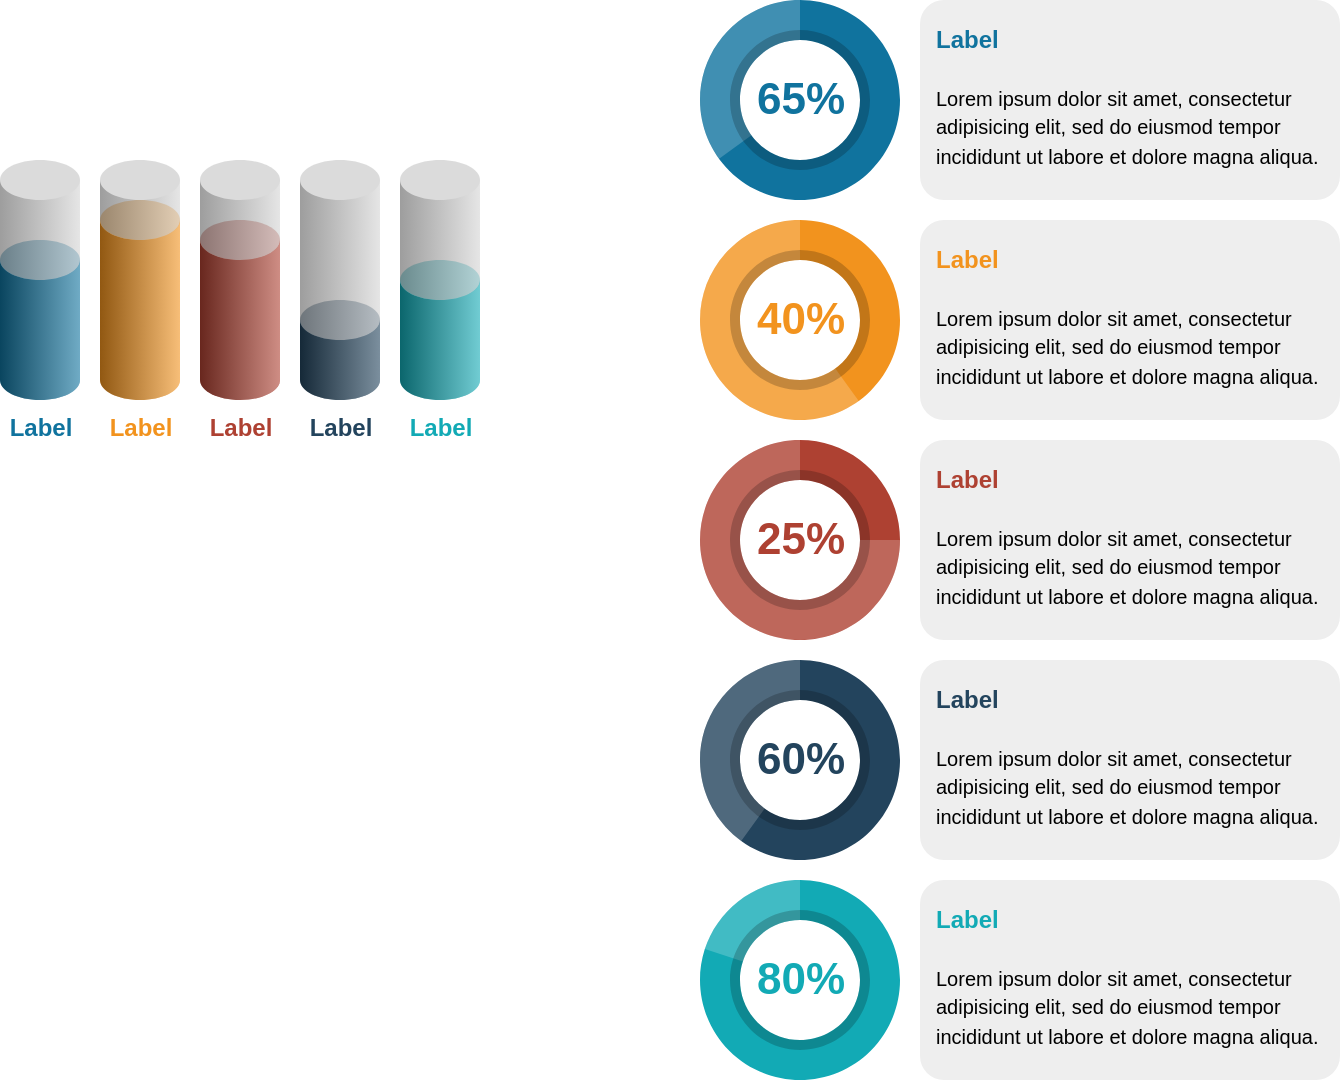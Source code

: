 <mxfile>
    <diagram id="oTvSLYo131D89A0Ls2I9" name="Page-1">
        <mxGraphModel dx="1781" dy="583" grid="1" gridSize="10" guides="1" tooltips="1" connect="1" arrows="1" fold="1" page="1" pageScale="1" pageWidth="1169" pageHeight="827" math="0" shadow="0">
            <root>
                <mxCell id="0"/>
                <mxCell id="1" parent="0"/>
                <mxCell id="2" value="Label" style="verticalLabelPosition=bottom;verticalAlign=top;html=1;shape=mxgraph.infographic.cylinder;isoAngle=15;fillColor=#10739E;strokeColor=none;fontStyle=1;fontColor=#10739E;fontSize=12;shadow=0;" vertex="1" parent="1">
                    <mxGeometry x="220" y="180" width="40" height="80" as="geometry"/>
                </mxCell>
                <mxCell id="3" value="Label" style="verticalLabelPosition=bottom;verticalAlign=top;html=1;shape=mxgraph.infographic.cylinder;isoAngle=15;fillColor=#F2931E;strokeColor=none;fontStyle=1;fontColor=#F2931E;fontSize=12;shadow=0;" vertex="1" parent="1">
                    <mxGeometry x="270" y="160" width="40" height="100" as="geometry"/>
                </mxCell>
                <mxCell id="4" value="Label" style="verticalLabelPosition=bottom;verticalAlign=top;html=1;shape=mxgraph.infographic.cylinder;isoAngle=15;fillColor=#AE4132;strokeColor=none;fontStyle=1;fontColor=#AE4132;fontSize=12;shadow=0;" vertex="1" parent="1">
                    <mxGeometry x="320" y="170" width="40" height="90" as="geometry"/>
                </mxCell>
                <mxCell id="5" value="Label" style="verticalLabelPosition=bottom;verticalAlign=top;html=1;shape=mxgraph.infographic.cylinder;isoAngle=15;fillColor=#23445D;strokeColor=none;fontStyle=1;fontColor=#23445D;fontSize=12;shadow=0;" vertex="1" parent="1">
                    <mxGeometry x="370" y="210" width="40" height="50" as="geometry"/>
                </mxCell>
                <mxCell id="6" value="Label" style="verticalLabelPosition=bottom;verticalAlign=top;html=1;shape=mxgraph.infographic.cylinder;isoAngle=15;fillColor=#12AAB5;strokeColor=none;fontStyle=1;fontColor=#12AAB5;fontSize=12;shadow=0;" vertex="1" parent="1">
                    <mxGeometry x="420" y="190" width="40" height="70" as="geometry"/>
                </mxCell>
                <mxCell id="7" value="" style="verticalLabelPosition=top;verticalAlign=bottom;html=1;shape=mxgraph.infographic.cylinder;isoAngle=15;fillColor=#CCCCCC;strokeColor=none;fontStyle=1;fontColor=#10739E;fontSize=12;shadow=0;align=left;opacity=70;" vertex="1" parent="1">
                    <mxGeometry x="220" y="140" width="40" height="60" as="geometry"/>
                </mxCell>
                <mxCell id="8" value="" style="verticalLabelPosition=top;verticalAlign=bottom;html=1;shape=mxgraph.infographic.cylinder;isoAngle=15;fillColor=#CCCCCC;strokeColor=none;fontStyle=1;fontColor=#F2931E;fontSize=12;shadow=0;align=left;opacity=70;" vertex="1" parent="1">
                    <mxGeometry x="270" y="140" width="40" height="40" as="geometry"/>
                </mxCell>
                <mxCell id="9" value="" style="verticalLabelPosition=top;verticalAlign=bottom;html=1;shape=mxgraph.infographic.cylinder;isoAngle=15;fillColor=#CCCCCC;strokeColor=none;fontStyle=1;fontColor=#AE4132;fontSize=12;shadow=0;align=left;opacity=70;" vertex="1" parent="1">
                    <mxGeometry x="320" y="140" width="40" height="50" as="geometry"/>
                </mxCell>
                <mxCell id="10" value="" style="verticalLabelPosition=top;verticalAlign=bottom;html=1;shape=mxgraph.infographic.cylinder;isoAngle=15;fillColor=#CCCCCC;strokeColor=none;fontStyle=1;fontColor=#23445D;fontSize=12;shadow=0;align=left;opacity=70;" vertex="1" parent="1">
                    <mxGeometry x="370" y="140" width="40" height="90" as="geometry"/>
                </mxCell>
                <mxCell id="11" value="" style="verticalLabelPosition=top;verticalAlign=bottom;html=1;shape=mxgraph.infographic.cylinder;isoAngle=15;fillColor=#CCCCCC;strokeColor=none;fontStyle=1;fontColor=#12AAB5;fontSize=12;shadow=0;align=left;opacity=70;" vertex="1" parent="1">
                    <mxGeometry x="420" y="140" width="40" height="70" as="geometry"/>
                </mxCell>
                <mxCell id="12" value="65%" style="verticalLabelPosition=middle;verticalAlign=middle;html=1;html=1;shape=mxgraph.infographic.partConcEllipse;startAngle=0;endAngle=0.65;arcWidth=0.4;strokeColor=none;fillColor=#10739E;fontSize=22;fontColor=#10739E;align=center;fontStyle=1;" vertex="1" parent="1">
                    <mxGeometry x="570" y="60" width="100" height="100" as="geometry"/>
                </mxCell>
                <mxCell id="13" value="40%" style="verticalLabelPosition=middle;verticalAlign=middle;html=1;html=1;shape=mxgraph.infographic.partConcEllipse;startAngle=0;endAngle=0.4;arcWidth=0.4;strokeColor=none;fillColor=#F2931E;fontSize=22;fontColor=#F2931E;align=center;fontStyle=1;" vertex="1" parent="1">
                    <mxGeometry x="570" y="170" width="100" height="100" as="geometry"/>
                </mxCell>
                <mxCell id="14" value="25%" style="verticalLabelPosition=middle;verticalAlign=middle;html=1;html=1;shape=mxgraph.infographic.partConcEllipse;startAngle=0;endAngle=0.25;arcWidth=0.4;strokeColor=none;fillColor=#AE4132;fontSize=22;fontColor=#AE4132;align=center;fontStyle=1;" vertex="1" parent="1">
                    <mxGeometry x="570" y="280" width="100" height="100" as="geometry"/>
                </mxCell>
                <mxCell id="15" value="60%" style="verticalLabelPosition=middle;verticalAlign=middle;html=1;html=1;shape=mxgraph.infographic.partConcEllipse;startAngle=0;endAngle=0.6;arcWidth=0.4;strokeColor=none;fillColor=#23445D;fontSize=22;fontColor=#23445D;align=center;fontStyle=1;" vertex="1" parent="1">
                    <mxGeometry x="570" y="390" width="100" height="100" as="geometry"/>
                </mxCell>
                <mxCell id="16" value="80%" style="verticalLabelPosition=middle;verticalAlign=middle;html=1;html=1;shape=mxgraph.infographic.partConcEllipse;startAngle=0;endAngle=0.8;arcWidth=0.4;strokeColor=none;fillColor=#12AAB5;fontSize=22;fontColor=#12AAB5;align=center;fontStyle=1;" vertex="1" parent="1">
                    <mxGeometry x="570" y="500" width="100" height="100" as="geometry"/>
                </mxCell>
                <mxCell id="17" value="&lt;font style=&quot;font-size: 10px&quot;&gt;&lt;font style=&quot;font-size: 12px&quot; color=&quot;#10739E&quot;&gt;&lt;b&gt;Label&lt;/b&gt;&lt;/font&gt;&lt;br&gt;&lt;br&gt;&lt;font size=&quot;1&quot;&gt;Lorem ipsum dolor sit amet, consectetur adipisicing elit, sed do eiusmod tempor incididunt ut labore et dolore magna aliqua.&lt;/font&gt;&lt;/font&gt;" style="rounded=1;strokeColor=none;fillColor=#EEEEEE;align=left;arcSize=12;verticalAlign=top;whiteSpace=wrap;html=1;fontSize=12;spacing=8;" vertex="1" parent="1">
                    <mxGeometry x="680" y="60" width="210" height="100" as="geometry"/>
                </mxCell>
                <mxCell id="18" value="&lt;font style=&quot;font-size: 10px&quot;&gt;&lt;font style=&quot;font-size: 12px&quot; color=&quot;#F2931E&quot;&gt;&lt;b&gt;Label&lt;/b&gt;&lt;/font&gt;&lt;br&gt;&lt;br&gt;&lt;font size=&quot;1&quot;&gt;Lorem ipsum dolor sit amet, consectetur adipisicing elit, sed do eiusmod tempor incididunt ut labore et dolore magna aliqua.&lt;/font&gt;&lt;/font&gt;" style="rounded=1;strokeColor=none;fillColor=#EEEEEE;align=left;arcSize=12;verticalAlign=top;whiteSpace=wrap;html=1;fontSize=12;spacing=8;" vertex="1" parent="1">
                    <mxGeometry x="680" y="170" width="210" height="100" as="geometry"/>
                </mxCell>
                <mxCell id="19" value="&lt;font style=&quot;font-size: 10px&quot;&gt;&lt;font style=&quot;font-size: 12px&quot; color=&quot;#AE4132&quot;&gt;&lt;b&gt;Label&lt;/b&gt;&lt;/font&gt;&lt;br&gt;&lt;br&gt;&lt;font size=&quot;1&quot;&gt;Lorem ipsum dolor sit amet, consectetur adipisicing elit, sed do eiusmod tempor incididunt ut labore et dolore magna aliqua.&lt;/font&gt;&lt;/font&gt;" style="rounded=1;strokeColor=none;fillColor=#EEEEEE;align=left;arcSize=12;verticalAlign=top;whiteSpace=wrap;html=1;fontSize=12;spacing=8;" vertex="1" parent="1">
                    <mxGeometry x="680" y="280" width="210" height="100" as="geometry"/>
                </mxCell>
                <mxCell id="20" value="&lt;font style=&quot;font-size: 10px&quot;&gt;&lt;font style=&quot;font-size: 12px&quot; color=&quot;#23445D&quot;&gt;&lt;b&gt;Label&lt;/b&gt;&lt;/font&gt;&lt;br&gt;&lt;br&gt;&lt;font size=&quot;1&quot;&gt;Lorem ipsum dolor sit amet, consectetur adipisicing elit, sed do eiusmod tempor incididunt ut labore et dolore magna aliqua.&lt;/font&gt;&lt;/font&gt;" style="rounded=1;strokeColor=none;fillColor=#EEEEEE;align=left;arcSize=12;verticalAlign=top;whiteSpace=wrap;html=1;fontSize=12;spacing=8;" vertex="1" parent="1">
                    <mxGeometry x="680" y="390" width="210" height="100" as="geometry"/>
                </mxCell>
                <mxCell id="21" value="&lt;font style=&quot;font-size: 10px&quot;&gt;&lt;font style=&quot;font-size: 12px&quot; color=&quot;#12AAB5&quot;&gt;&lt;b&gt;Label&lt;/b&gt;&lt;/font&gt;&lt;br&gt;&lt;br&gt;&lt;font size=&quot;1&quot;&gt;Lorem ipsum dolor sit amet, consectetur adipisicing elit, sed do eiusmod tempor incididunt ut labore et dolore magna aliqua.&lt;/font&gt;&lt;/font&gt;" style="rounded=1;strokeColor=none;fillColor=#EEEEEE;align=left;arcSize=12;verticalAlign=top;whiteSpace=wrap;html=1;fontSize=12;spacing=8;" vertex="1" parent="1">
                    <mxGeometry x="680" y="500" width="210" height="100" as="geometry"/>
                </mxCell>
            </root>
        </mxGraphModel>
    </diagram>
</mxfile>